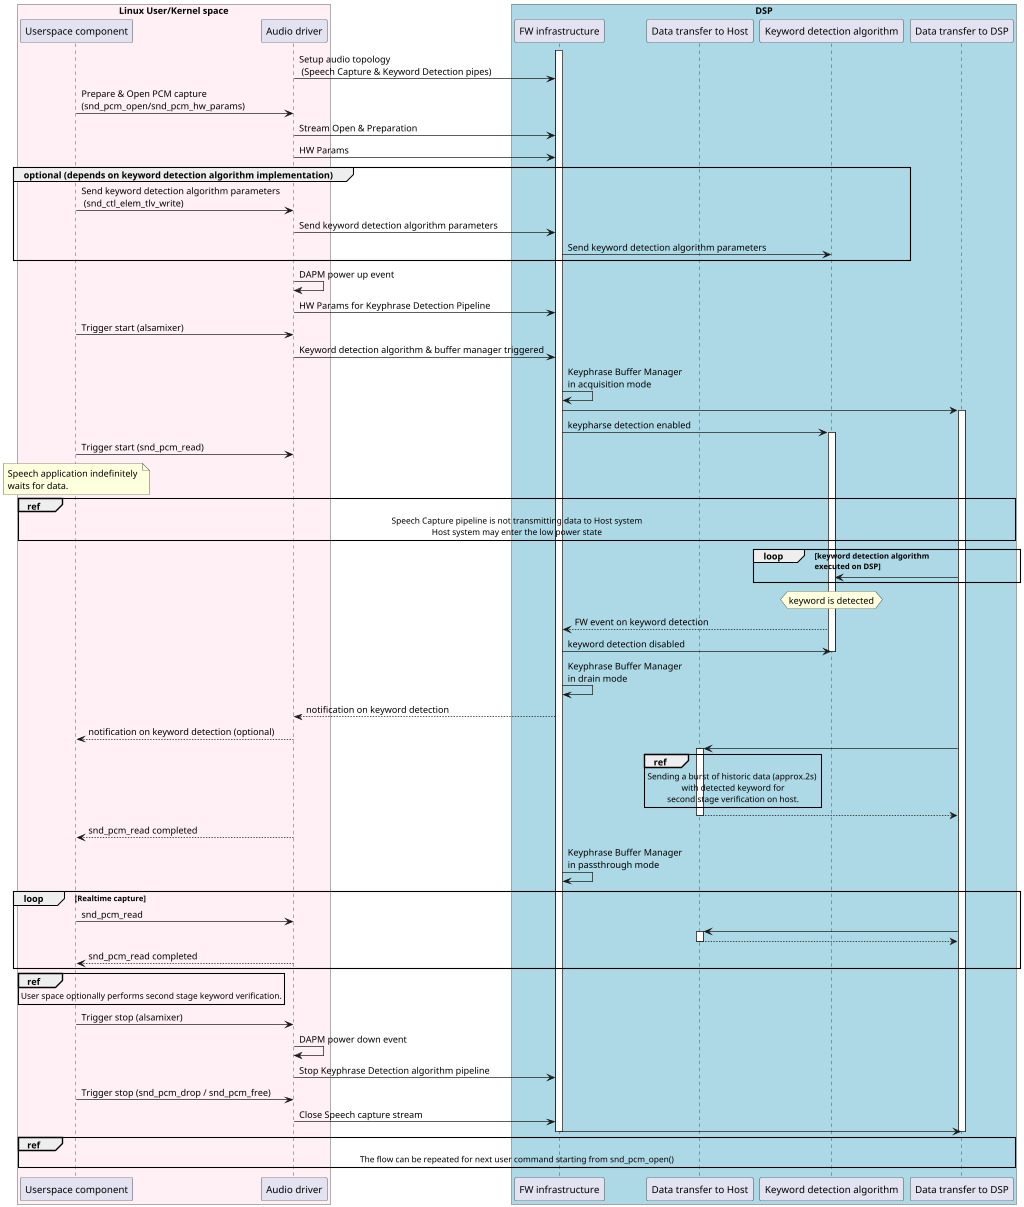 @startuml

scale max 1024 width

participant "Userspace component" as usr
participant "Audio driver" as drv
participant "FW infrastructure" as fw
participant "Data transfer to Host" as dma
participant "Keyword detection algorithm" as kda
participant "Data transfer to DSP" as gpdma

box "Linux User/Kernel space" #LavenderBlush
	participant usr
	participant drv
end box

box "DSP" #LightBlue
	participant fw
	participant dma
	participant kda
	participant gpdma
end box

activate fw

drv -> fw : Setup audio topology \n (Speech Capture & Keyword Detection pipes)
usr -> drv : Prepare & Open PCM capture \n(snd_pcm_open/snd_pcm_hw_params)
drv -> fw : Stream Open & Preparation
drv -> fw : HW Params
group optional (depends on keyword detection algorithm implementation)
 usr -> drv : Send keyword detection algorithm parameters \n (snd_ctl_elem_tlv_write)
 drv -> fw : Send keyword detection algorithm parameters
 fw -> kda : Send keyword detection algorithm parameters
end

drv ->drv : DAPM power up event
drv -> fw : HW Params for Keyphrase Detection Pipeline
usr -> drv : Trigger start (alsamixer)
drv -> fw : Keyword detection algorithm & buffer manager triggered

fw -> fw : Keyphrase Buffer Manager \nin acquisition mode
fw -> gpdma 

activate gpdma

fw -> kda : keypharse detection enabled

activate kda

usr -> drv : Trigger start (snd_pcm_read)

note over usr
Speech application indefinitely 
waits for data.
end note 

ref over usr, drv, fw , gpdma, kda, dma  
Speech Capture pipeline is not transmitting data to Host system
Host system may enter the low power state
end ref

loop keyword detection algorithm \nexecuted on DSP
 kda <- gpdma 
end

hnote over kda : keyword is detected

fw <-- kda : FW event on keyword detection
fw -> kda : keyword detection disabled

deactivate kda 

fw -> fw : Keyphrase Buffer Manager \nin drain mode
drv <-- fw : notification on keyword detection
'drv -> fw : enable data transission to Host \n(Capture[Speech] pipeline to Host is running)
usr <-- drv : notification on keyword detection (optional)
gpdma -> dma 

activate dma

ref over dma 
Sending a burst of historic data (approx.2s) 
with detected keyword for
second stage verification on host.
end ref

gpdma <-- dma 

deactivate dma

usr <-- drv : snd_pcm_read completed 

fw -> fw : Keyphrase Buffer Manager \nin passthrough mode 

loop Realtime capture
 usr -> drv : snd_pcm_read
 gpdma -> dma 
 activate dma
 gpdma <-- dma 

 deactivate dma
 usr <-- drv : snd_pcm_read completed 
end 

ref over usr 
User space optionally performs second stage keyword verification.
end ref

usr -> drv : Trigger stop (alsamixer)
drv ->drv : DAPM power down event
drv -> fw : Stop Keyphrase Detection algorithm pipeline
usr -> drv : Trigger stop (snd_pcm_drop / snd_pcm_free)
drv -> fw : Close Speech capture stream
fw -> gpdma 

deactivate gpdma

ref over usr, drv, fw , gpdma, kda, dma  
The flow can be repeated for next user command starting from snd_pcm_open()
end ref

deactivate fw
@enduml